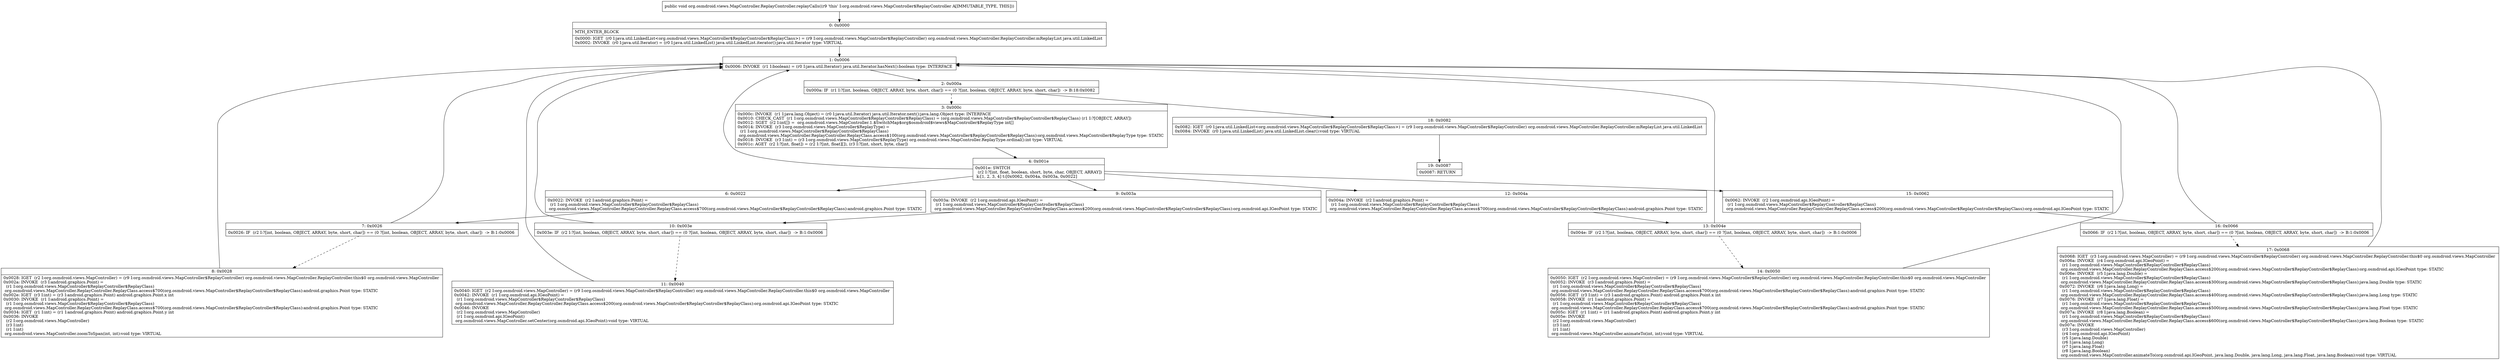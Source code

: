 digraph "CFG fororg.osmdroid.views.MapController.ReplayController.replayCalls()V" {
Node_0 [shape=record,label="{0\:\ 0x0000|MTH_ENTER_BLOCK\l|0x0000: IGET  (r0 I:java.util.LinkedList\<org.osmdroid.views.MapController$ReplayController$ReplayClass\>) = (r9 I:org.osmdroid.views.MapController$ReplayController) org.osmdroid.views.MapController.ReplayController.mReplayList java.util.LinkedList \l0x0002: INVOKE  (r0 I:java.util.Iterator) = (r0 I:java.util.LinkedList) java.util.LinkedList.iterator():java.util.Iterator type: VIRTUAL \l}"];
Node_1 [shape=record,label="{1\:\ 0x0006|0x0006: INVOKE  (r1 I:boolean) = (r0 I:java.util.Iterator) java.util.Iterator.hasNext():boolean type: INTERFACE \l}"];
Node_2 [shape=record,label="{2\:\ 0x000a|0x000a: IF  (r1 I:?[int, boolean, OBJECT, ARRAY, byte, short, char]) == (0 ?[int, boolean, OBJECT, ARRAY, byte, short, char])  \-\> B:18:0x0082 \l}"];
Node_3 [shape=record,label="{3\:\ 0x000c|0x000c: INVOKE  (r1 I:java.lang.Object) = (r0 I:java.util.Iterator) java.util.Iterator.next():java.lang.Object type: INTERFACE \l0x0010: CHECK_CAST  (r1 I:org.osmdroid.views.MapController$ReplayController$ReplayClass) = (org.osmdroid.views.MapController$ReplayController$ReplayClass) (r1 I:?[OBJECT, ARRAY]) \l0x0012: SGET  (r2 I:int[]) =  org.osmdroid.views.MapController.1.$SwitchMap$org$osmdroid$views$MapController$ReplayType int[] \l0x0014: INVOKE  (r3 I:org.osmdroid.views.MapController$ReplayType) = \l  (r1 I:org.osmdroid.views.MapController$ReplayController$ReplayClass)\l org.osmdroid.views.MapController.ReplayController.ReplayClass.access$100(org.osmdroid.views.MapController$ReplayController$ReplayClass):org.osmdroid.views.MapController$ReplayType type: STATIC \l0x0018: INVOKE  (r3 I:int) = (r3 I:org.osmdroid.views.MapController$ReplayType) org.osmdroid.views.MapController.ReplayType.ordinal():int type: VIRTUAL \l0x001c: AGET  (r2 I:?[int, float]) = (r2 I:?[int, float][]), (r3 I:?[int, short, byte, char]) \l}"];
Node_4 [shape=record,label="{4\:\ 0x001e|0x001e: SWITCH  \l  (r2 I:?[int, float, boolean, short, byte, char, OBJECT, ARRAY])\l k:[1, 2, 3, 4] t:[0x0062, 0x004a, 0x003a, 0x0022] \l}"];
Node_6 [shape=record,label="{6\:\ 0x0022|0x0022: INVOKE  (r2 I:android.graphics.Point) = \l  (r1 I:org.osmdroid.views.MapController$ReplayController$ReplayClass)\l org.osmdroid.views.MapController.ReplayController.ReplayClass.access$700(org.osmdroid.views.MapController$ReplayController$ReplayClass):android.graphics.Point type: STATIC \l}"];
Node_7 [shape=record,label="{7\:\ 0x0026|0x0026: IF  (r2 I:?[int, boolean, OBJECT, ARRAY, byte, short, char]) == (0 ?[int, boolean, OBJECT, ARRAY, byte, short, char])  \-\> B:1:0x0006 \l}"];
Node_8 [shape=record,label="{8\:\ 0x0028|0x0028: IGET  (r2 I:org.osmdroid.views.MapController) = (r9 I:org.osmdroid.views.MapController$ReplayController) org.osmdroid.views.MapController.ReplayController.this$0 org.osmdroid.views.MapController \l0x002a: INVOKE  (r3 I:android.graphics.Point) = \l  (r1 I:org.osmdroid.views.MapController$ReplayController$ReplayClass)\l org.osmdroid.views.MapController.ReplayController.ReplayClass.access$700(org.osmdroid.views.MapController$ReplayController$ReplayClass):android.graphics.Point type: STATIC \l0x002e: IGET  (r3 I:int) = (r3 I:android.graphics.Point) android.graphics.Point.x int \l0x0030: INVOKE  (r1 I:android.graphics.Point) = \l  (r1 I:org.osmdroid.views.MapController$ReplayController$ReplayClass)\l org.osmdroid.views.MapController.ReplayController.ReplayClass.access$700(org.osmdroid.views.MapController$ReplayController$ReplayClass):android.graphics.Point type: STATIC \l0x0034: IGET  (r1 I:int) = (r1 I:android.graphics.Point) android.graphics.Point.y int \l0x0036: INVOKE  \l  (r2 I:org.osmdroid.views.MapController)\l  (r3 I:int)\l  (r1 I:int)\l org.osmdroid.views.MapController.zoomToSpan(int, int):void type: VIRTUAL \l}"];
Node_9 [shape=record,label="{9\:\ 0x003a|0x003a: INVOKE  (r2 I:org.osmdroid.api.IGeoPoint) = \l  (r1 I:org.osmdroid.views.MapController$ReplayController$ReplayClass)\l org.osmdroid.views.MapController.ReplayController.ReplayClass.access$200(org.osmdroid.views.MapController$ReplayController$ReplayClass):org.osmdroid.api.IGeoPoint type: STATIC \l}"];
Node_10 [shape=record,label="{10\:\ 0x003e|0x003e: IF  (r2 I:?[int, boolean, OBJECT, ARRAY, byte, short, char]) == (0 ?[int, boolean, OBJECT, ARRAY, byte, short, char])  \-\> B:1:0x0006 \l}"];
Node_11 [shape=record,label="{11\:\ 0x0040|0x0040: IGET  (r2 I:org.osmdroid.views.MapController) = (r9 I:org.osmdroid.views.MapController$ReplayController) org.osmdroid.views.MapController.ReplayController.this$0 org.osmdroid.views.MapController \l0x0042: INVOKE  (r1 I:org.osmdroid.api.IGeoPoint) = \l  (r1 I:org.osmdroid.views.MapController$ReplayController$ReplayClass)\l org.osmdroid.views.MapController.ReplayController.ReplayClass.access$200(org.osmdroid.views.MapController$ReplayController$ReplayClass):org.osmdroid.api.IGeoPoint type: STATIC \l0x0046: INVOKE  \l  (r2 I:org.osmdroid.views.MapController)\l  (r1 I:org.osmdroid.api.IGeoPoint)\l org.osmdroid.views.MapController.setCenter(org.osmdroid.api.IGeoPoint):void type: VIRTUAL \l}"];
Node_12 [shape=record,label="{12\:\ 0x004a|0x004a: INVOKE  (r2 I:android.graphics.Point) = \l  (r1 I:org.osmdroid.views.MapController$ReplayController$ReplayClass)\l org.osmdroid.views.MapController.ReplayController.ReplayClass.access$700(org.osmdroid.views.MapController$ReplayController$ReplayClass):android.graphics.Point type: STATIC \l}"];
Node_13 [shape=record,label="{13\:\ 0x004e|0x004e: IF  (r2 I:?[int, boolean, OBJECT, ARRAY, byte, short, char]) == (0 ?[int, boolean, OBJECT, ARRAY, byte, short, char])  \-\> B:1:0x0006 \l}"];
Node_14 [shape=record,label="{14\:\ 0x0050|0x0050: IGET  (r2 I:org.osmdroid.views.MapController) = (r9 I:org.osmdroid.views.MapController$ReplayController) org.osmdroid.views.MapController.ReplayController.this$0 org.osmdroid.views.MapController \l0x0052: INVOKE  (r3 I:android.graphics.Point) = \l  (r1 I:org.osmdroid.views.MapController$ReplayController$ReplayClass)\l org.osmdroid.views.MapController.ReplayController.ReplayClass.access$700(org.osmdroid.views.MapController$ReplayController$ReplayClass):android.graphics.Point type: STATIC \l0x0056: IGET  (r3 I:int) = (r3 I:android.graphics.Point) android.graphics.Point.x int \l0x0058: INVOKE  (r1 I:android.graphics.Point) = \l  (r1 I:org.osmdroid.views.MapController$ReplayController$ReplayClass)\l org.osmdroid.views.MapController.ReplayController.ReplayClass.access$700(org.osmdroid.views.MapController$ReplayController$ReplayClass):android.graphics.Point type: STATIC \l0x005c: IGET  (r1 I:int) = (r1 I:android.graphics.Point) android.graphics.Point.y int \l0x005e: INVOKE  \l  (r2 I:org.osmdroid.views.MapController)\l  (r3 I:int)\l  (r1 I:int)\l org.osmdroid.views.MapController.animateTo(int, int):void type: VIRTUAL \l}"];
Node_15 [shape=record,label="{15\:\ 0x0062|0x0062: INVOKE  (r2 I:org.osmdroid.api.IGeoPoint) = \l  (r1 I:org.osmdroid.views.MapController$ReplayController$ReplayClass)\l org.osmdroid.views.MapController.ReplayController.ReplayClass.access$200(org.osmdroid.views.MapController$ReplayController$ReplayClass):org.osmdroid.api.IGeoPoint type: STATIC \l}"];
Node_16 [shape=record,label="{16\:\ 0x0066|0x0066: IF  (r2 I:?[int, boolean, OBJECT, ARRAY, byte, short, char]) == (0 ?[int, boolean, OBJECT, ARRAY, byte, short, char])  \-\> B:1:0x0006 \l}"];
Node_17 [shape=record,label="{17\:\ 0x0068|0x0068: IGET  (r3 I:org.osmdroid.views.MapController) = (r9 I:org.osmdroid.views.MapController$ReplayController) org.osmdroid.views.MapController.ReplayController.this$0 org.osmdroid.views.MapController \l0x006a: INVOKE  (r4 I:org.osmdroid.api.IGeoPoint) = \l  (r1 I:org.osmdroid.views.MapController$ReplayController$ReplayClass)\l org.osmdroid.views.MapController.ReplayController.ReplayClass.access$200(org.osmdroid.views.MapController$ReplayController$ReplayClass):org.osmdroid.api.IGeoPoint type: STATIC \l0x006e: INVOKE  (r5 I:java.lang.Double) = \l  (r1 I:org.osmdroid.views.MapController$ReplayController$ReplayClass)\l org.osmdroid.views.MapController.ReplayController.ReplayClass.access$300(org.osmdroid.views.MapController$ReplayController$ReplayClass):java.lang.Double type: STATIC \l0x0072: INVOKE  (r6 I:java.lang.Long) = \l  (r1 I:org.osmdroid.views.MapController$ReplayController$ReplayClass)\l org.osmdroid.views.MapController.ReplayController.ReplayClass.access$400(org.osmdroid.views.MapController$ReplayController$ReplayClass):java.lang.Long type: STATIC \l0x0076: INVOKE  (r7 I:java.lang.Float) = \l  (r1 I:org.osmdroid.views.MapController$ReplayController$ReplayClass)\l org.osmdroid.views.MapController.ReplayController.ReplayClass.access$500(org.osmdroid.views.MapController$ReplayController$ReplayClass):java.lang.Float type: STATIC \l0x007a: INVOKE  (r8 I:java.lang.Boolean) = \l  (r1 I:org.osmdroid.views.MapController$ReplayController$ReplayClass)\l org.osmdroid.views.MapController.ReplayController.ReplayClass.access$600(org.osmdroid.views.MapController$ReplayController$ReplayClass):java.lang.Boolean type: STATIC \l0x007e: INVOKE  \l  (r3 I:org.osmdroid.views.MapController)\l  (r4 I:org.osmdroid.api.IGeoPoint)\l  (r5 I:java.lang.Double)\l  (r6 I:java.lang.Long)\l  (r7 I:java.lang.Float)\l  (r8 I:java.lang.Boolean)\l org.osmdroid.views.MapController.animateTo(org.osmdroid.api.IGeoPoint, java.lang.Double, java.lang.Long, java.lang.Float, java.lang.Boolean):void type: VIRTUAL \l}"];
Node_18 [shape=record,label="{18\:\ 0x0082|0x0082: IGET  (r0 I:java.util.LinkedList\<org.osmdroid.views.MapController$ReplayController$ReplayClass\>) = (r9 I:org.osmdroid.views.MapController$ReplayController) org.osmdroid.views.MapController.ReplayController.mReplayList java.util.LinkedList \l0x0084: INVOKE  (r0 I:java.util.LinkedList) java.util.LinkedList.clear():void type: VIRTUAL \l}"];
Node_19 [shape=record,label="{19\:\ 0x0087|0x0087: RETURN   \l}"];
MethodNode[shape=record,label="{public void org.osmdroid.views.MapController.ReplayController.replayCalls((r9 'this' I:org.osmdroid.views.MapController$ReplayController A[IMMUTABLE_TYPE, THIS])) }"];
MethodNode -> Node_0;
Node_0 -> Node_1;
Node_1 -> Node_2;
Node_2 -> Node_3[style=dashed];
Node_2 -> Node_18;
Node_3 -> Node_4;
Node_4 -> Node_6;
Node_4 -> Node_9;
Node_4 -> Node_12;
Node_4 -> Node_15;
Node_4 -> Node_1;
Node_6 -> Node_7;
Node_7 -> Node_1;
Node_7 -> Node_8[style=dashed];
Node_8 -> Node_1;
Node_9 -> Node_10;
Node_10 -> Node_1;
Node_10 -> Node_11[style=dashed];
Node_11 -> Node_1;
Node_12 -> Node_13;
Node_13 -> Node_1;
Node_13 -> Node_14[style=dashed];
Node_14 -> Node_1;
Node_15 -> Node_16;
Node_16 -> Node_1;
Node_16 -> Node_17[style=dashed];
Node_17 -> Node_1;
Node_18 -> Node_19;
}

